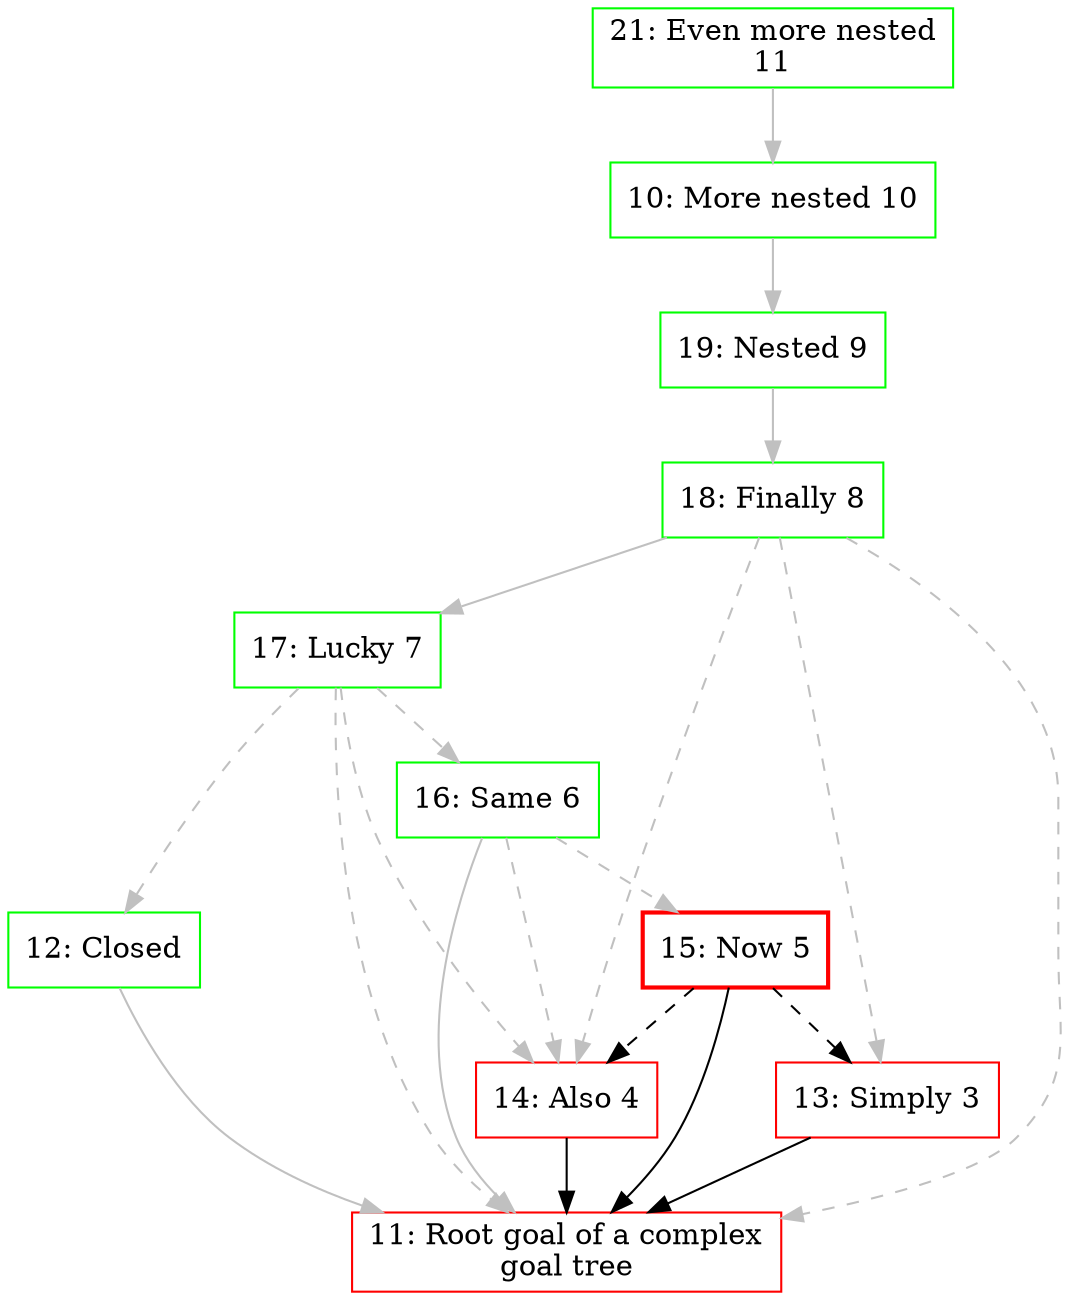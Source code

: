 digraph g {
node [shape=box];
10 [label="10: More nested 10", color=green];
11 [label="11: Root goal of a complex
goal tree", color=red];
12 [label="12: Closed", color=green];
13 [label="13: Simply 3", color=red];
14 [label="14: Also 4", color=red];
15 [label="15: Now 5", color=red, style=bold];
16 [label="16: Same 6", color=green];
17 [label="17: Lucky 7", color=green];
18 [label="18: Finally 8", color=green];
19 [label="19: Nested 9", color=green];
21 [label="21: Even more nested
11", color=green];
21 -> 10 [color=gray];
12 -> 11 [color=gray];
13 -> 11 [color=black];
14 -> 11 [color=black];
15 -> 11 [color=black];
16 -> 11 [color=gray];
17 -> 11 [color=gray, style=dashed];
18 -> 11 [color=gray, style=dashed];
17 -> 12 [color=gray, style=dashed];
15 -> 13 [color=black, style=dashed];
18 -> 13 [color=gray, style=dashed];
15 -> 14 [color=black, style=dashed];
16 -> 14 [color=gray, style=dashed];
17 -> 14 [color=gray, style=dashed];
18 -> 14 [color=gray, style=dashed];
16 -> 15 [color=gray, style=dashed];
17 -> 16 [color=gray, style=dashed];
18 -> 17 [color=gray];
19 -> 18 [color=gray];
10 -> 19 [color=gray];
}
